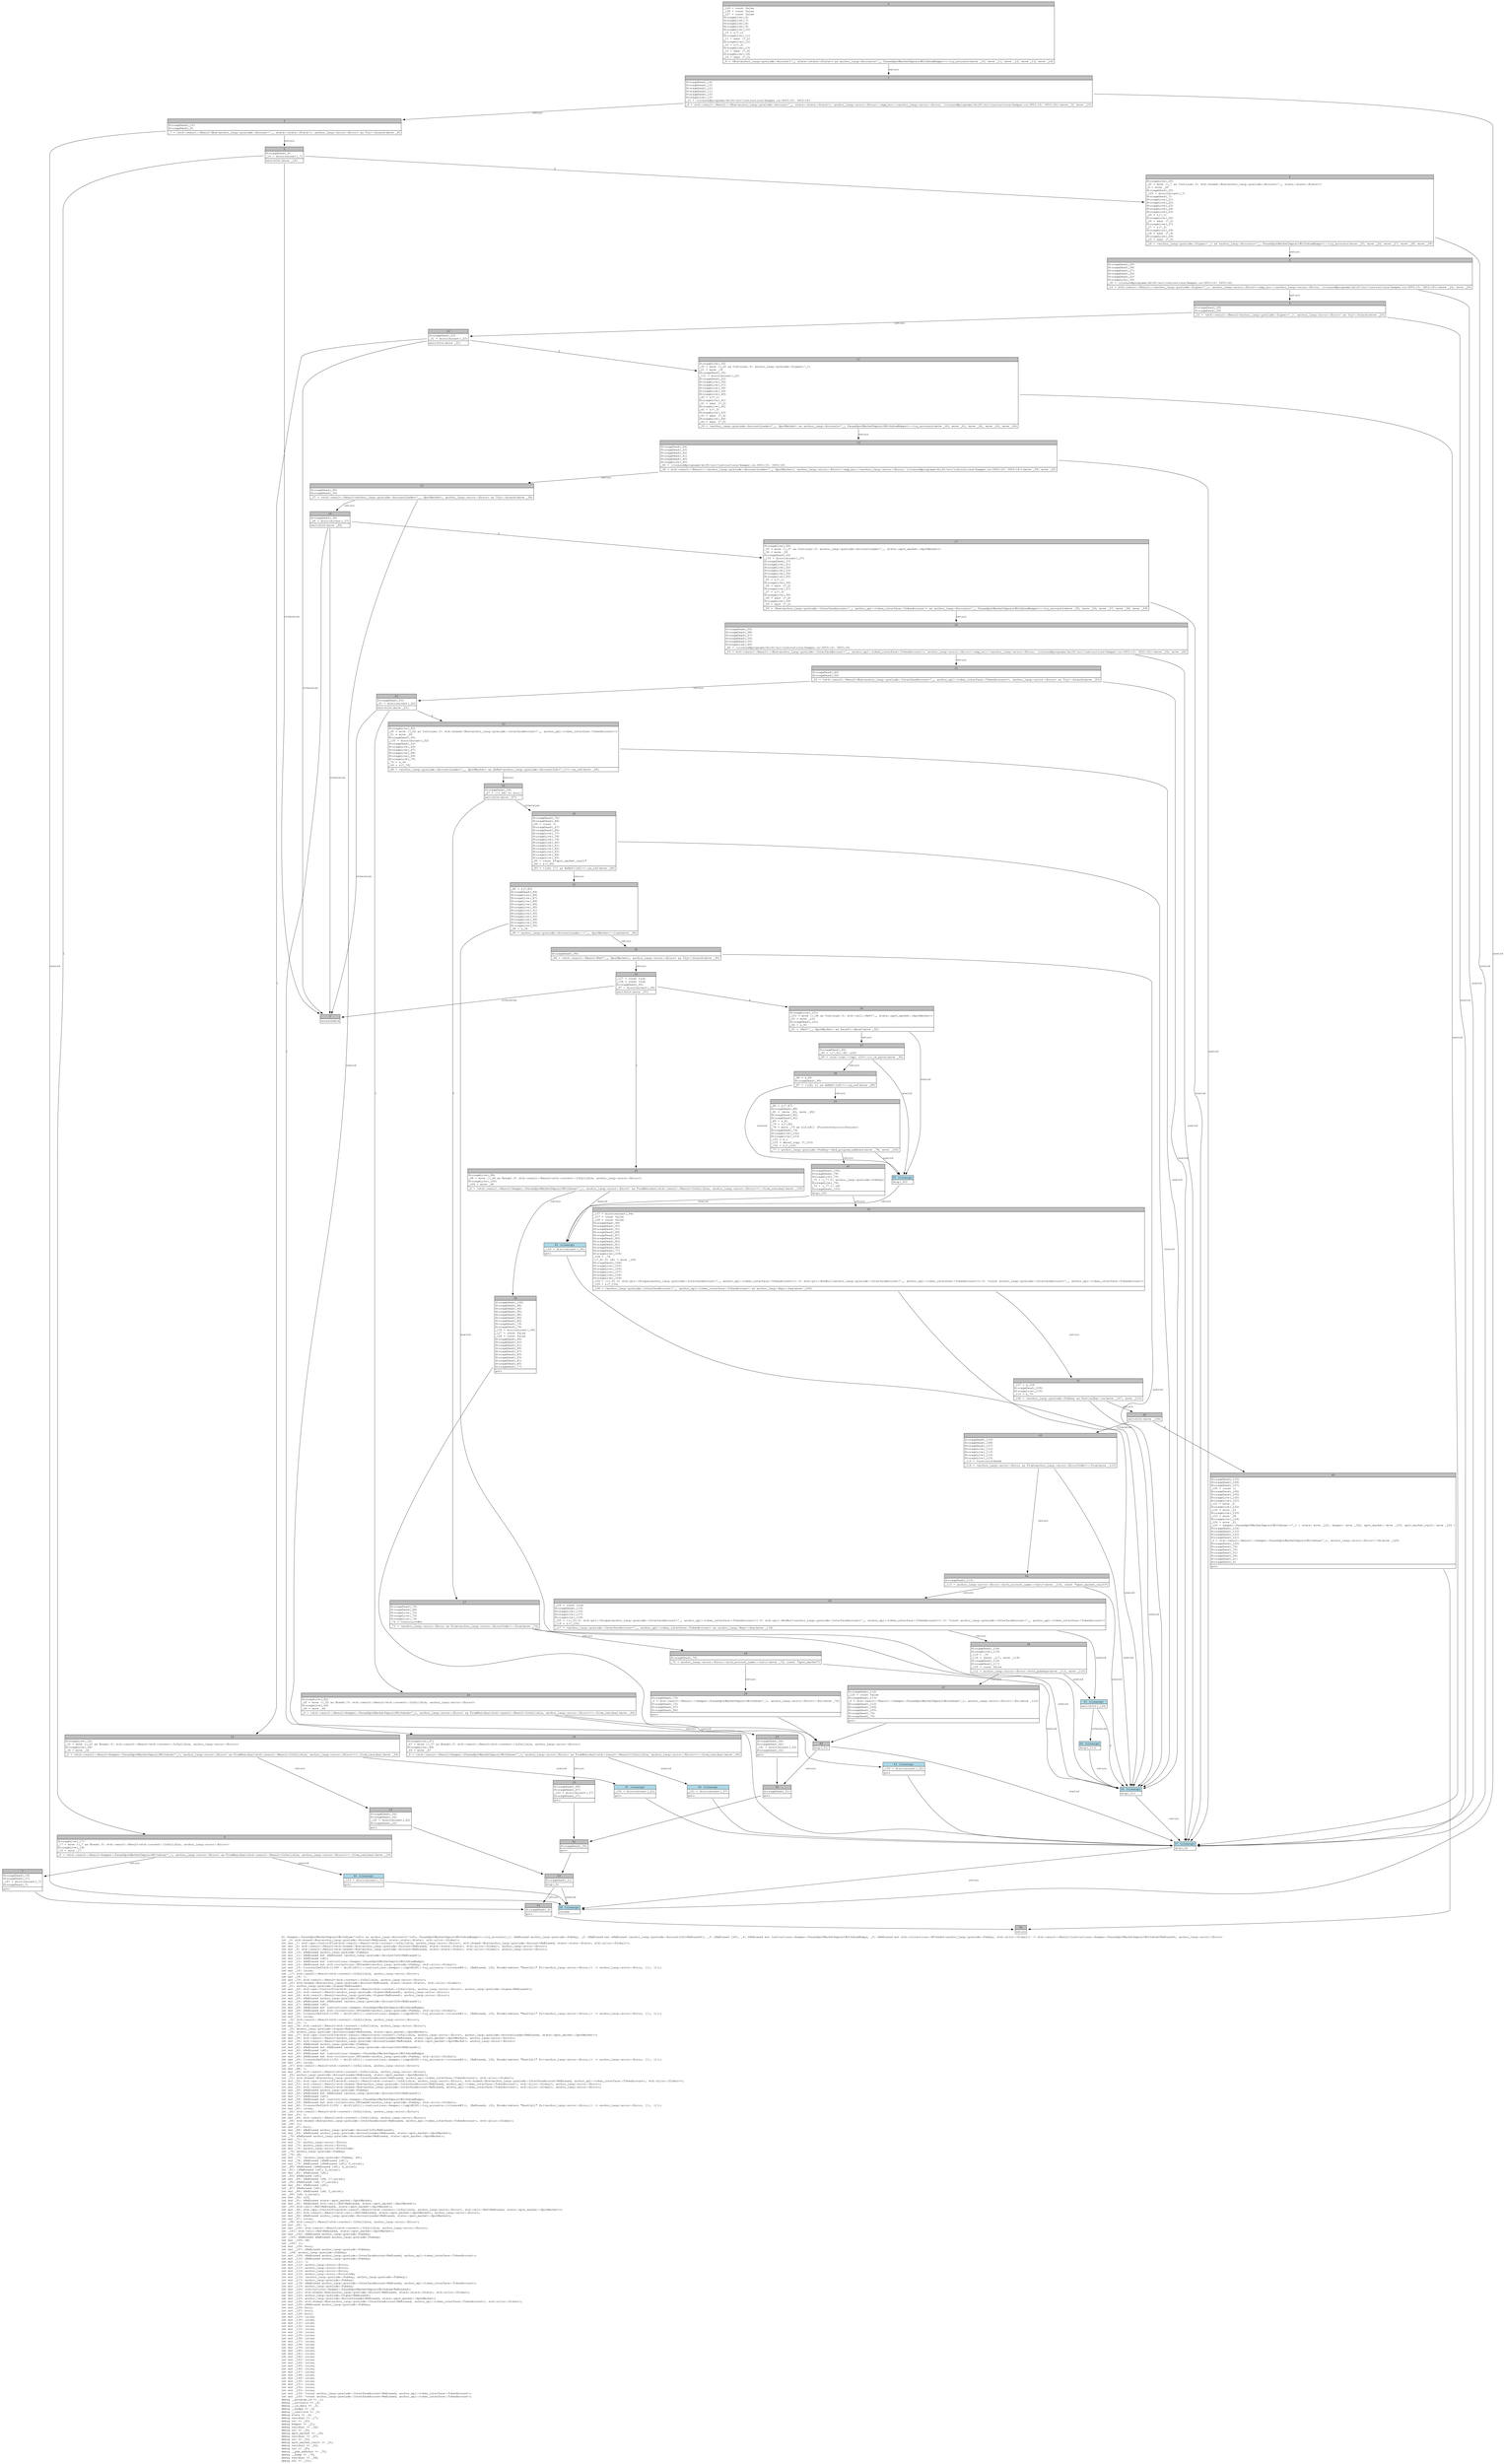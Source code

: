 digraph Mir_0_11348 {
    graph [fontname="Courier, monospace"];
    node [fontname="Courier, monospace"];
    edge [fontname="Courier, monospace"];
    label=<fn &lt;keeper::PauseSpotMarketDepositWithdraw&lt;'info&gt; as anchor_lang::Accounts&lt;'info, PauseSpotMarketDepositWithdrawBumps&gt;&gt;::try_accounts(_1: &amp;ReErased anchor_lang::prelude::Pubkey, _2: &amp;ReErased mut &amp;ReErased [anchor_lang::prelude::AccountInfo&lt;ReErased&gt;], _3: &amp;ReErased [u8], _4: &amp;ReErased mut instructions::keeper::PauseSpotMarketDepositWithdrawBumps, _5: &amp;ReErased mut std::collections::BTreeSet&lt;anchor_lang::prelude::Pubkey, std::alloc::Global&gt;) -&gt; std::result::Result&lt;instructions::keeper::PauseSpotMarketDepositWithdraw&lt;ReErased&gt;, anchor_lang::error::Error&gt;<br align="left"/>let _6: std::boxed::Box&lt;anchor_lang::prelude::Account&lt;ReErased, state::state::State&gt;, std::alloc::Global&gt;;<br align="left"/>let mut _7: std::ops::ControlFlow&lt;std::result::Result&lt;std::convert::Infallible, anchor_lang::error::Error&gt;, std::boxed::Box&lt;anchor_lang::prelude::Account&lt;ReErased, state::state::State&gt;, std::alloc::Global&gt;&gt;;<br align="left"/>let mut _8: std::result::Result&lt;std::boxed::Box&lt;anchor_lang::prelude::Account&lt;ReErased, state::state::State&gt;, std::alloc::Global&gt;, anchor_lang::error::Error&gt;;<br align="left"/>let mut _9: std::result::Result&lt;std::boxed::Box&lt;anchor_lang::prelude::Account&lt;ReErased, state::state::State&gt;, std::alloc::Global&gt;, anchor_lang::error::Error&gt;;<br align="left"/>let mut _10: &amp;ReErased anchor_lang::prelude::Pubkey;<br align="left"/>let mut _11: &amp;ReErased mut &amp;ReErased [anchor_lang::prelude::AccountInfo&lt;ReErased&gt;];<br align="left"/>let mut _12: &amp;ReErased [u8];<br align="left"/>let mut _13: &amp;ReErased mut instructions::keeper::PauseSpotMarketDepositWithdrawBumps;<br align="left"/>let mut _14: &amp;ReErased mut std::collections::BTreeSet&lt;anchor_lang::prelude::Pubkey, std::alloc::Global&gt;;<br align="left"/>let mut _15: Closure(DefId(0:11349 ~ drift[d311]::instructions::keeper::{impl#228}::try_accounts::{closure#0}), [ReErased, i32, Binder(extern &quot;RustCall&quot; fn((anchor_lang::error::Error,)) -&gt; anchor_lang::error::Error, []), ()]);<br align="left"/>let mut _16: isize;<br align="left"/>let _17: std::result::Result&lt;std::convert::Infallible, anchor_lang::error::Error&gt;;<br align="left"/>let mut _18: !;<br align="left"/>let mut _19: std::result::Result&lt;std::convert::Infallible, anchor_lang::error::Error&gt;;<br align="left"/>let _20: std::boxed::Box&lt;anchor_lang::prelude::Account&lt;ReErased, state::state::State&gt;, std::alloc::Global&gt;;<br align="left"/>let _21: anchor_lang::prelude::Signer&lt;ReErased&gt;;<br align="left"/>let mut _22: std::ops::ControlFlow&lt;std::result::Result&lt;std::convert::Infallible, anchor_lang::error::Error&gt;, anchor_lang::prelude::Signer&lt;ReErased&gt;&gt;;<br align="left"/>let mut _23: std::result::Result&lt;anchor_lang::prelude::Signer&lt;ReErased&gt;, anchor_lang::error::Error&gt;;<br align="left"/>let mut _24: std::result::Result&lt;anchor_lang::prelude::Signer&lt;ReErased&gt;, anchor_lang::error::Error&gt;;<br align="left"/>let mut _25: &amp;ReErased anchor_lang::prelude::Pubkey;<br align="left"/>let mut _26: &amp;ReErased mut &amp;ReErased [anchor_lang::prelude::AccountInfo&lt;ReErased&gt;];<br align="left"/>let mut _27: &amp;ReErased [u8];<br align="left"/>let mut _28: &amp;ReErased mut instructions::keeper::PauseSpotMarketDepositWithdrawBumps;<br align="left"/>let mut _29: &amp;ReErased mut std::collections::BTreeSet&lt;anchor_lang::prelude::Pubkey, std::alloc::Global&gt;;<br align="left"/>let mut _30: Closure(DefId(0:11350 ~ drift[d311]::instructions::keeper::{impl#228}::try_accounts::{closure#1}), [ReErased, i32, Binder(extern &quot;RustCall&quot; fn((anchor_lang::error::Error,)) -&gt; anchor_lang::error::Error, []), ()]);<br align="left"/>let mut _31: isize;<br align="left"/>let _32: std::result::Result&lt;std::convert::Infallible, anchor_lang::error::Error&gt;;<br align="left"/>let mut _33: !;<br align="left"/>let mut _34: std::result::Result&lt;std::convert::Infallible, anchor_lang::error::Error&gt;;<br align="left"/>let _35: anchor_lang::prelude::Signer&lt;ReErased&gt;;<br align="left"/>let _36: anchor_lang::prelude::AccountLoader&lt;ReErased, state::spot_market::SpotMarket&gt;;<br align="left"/>let mut _37: std::ops::ControlFlow&lt;std::result::Result&lt;std::convert::Infallible, anchor_lang::error::Error&gt;, anchor_lang::prelude::AccountLoader&lt;ReErased, state::spot_market::SpotMarket&gt;&gt;;<br align="left"/>let mut _38: std::result::Result&lt;anchor_lang::prelude::AccountLoader&lt;ReErased, state::spot_market::SpotMarket&gt;, anchor_lang::error::Error&gt;;<br align="left"/>let mut _39: std::result::Result&lt;anchor_lang::prelude::AccountLoader&lt;ReErased, state::spot_market::SpotMarket&gt;, anchor_lang::error::Error&gt;;<br align="left"/>let mut _40: &amp;ReErased anchor_lang::prelude::Pubkey;<br align="left"/>let mut _41: &amp;ReErased mut &amp;ReErased [anchor_lang::prelude::AccountInfo&lt;ReErased&gt;];<br align="left"/>let mut _42: &amp;ReErased [u8];<br align="left"/>let mut _43: &amp;ReErased mut instructions::keeper::PauseSpotMarketDepositWithdrawBumps;<br align="left"/>let mut _44: &amp;ReErased mut std::collections::BTreeSet&lt;anchor_lang::prelude::Pubkey, std::alloc::Global&gt;;<br align="left"/>let mut _45: Closure(DefId(0:11351 ~ drift[d311]::instructions::keeper::{impl#228}::try_accounts::{closure#2}), [ReErased, i32, Binder(extern &quot;RustCall&quot; fn((anchor_lang::error::Error,)) -&gt; anchor_lang::error::Error, []), ()]);<br align="left"/>let mut _46: isize;<br align="left"/>let _47: std::result::Result&lt;std::convert::Infallible, anchor_lang::error::Error&gt;;<br align="left"/>let mut _48: !;<br align="left"/>let mut _49: std::result::Result&lt;std::convert::Infallible, anchor_lang::error::Error&gt;;<br align="left"/>let _50: anchor_lang::prelude::AccountLoader&lt;ReErased, state::spot_market::SpotMarket&gt;;<br align="left"/>let _51: std::boxed::Box&lt;anchor_lang::prelude::InterfaceAccount&lt;ReErased, anchor_spl::token_interface::TokenAccount&gt;, std::alloc::Global&gt;;<br align="left"/>let mut _52: std::ops::ControlFlow&lt;std::result::Result&lt;std::convert::Infallible, anchor_lang::error::Error&gt;, std::boxed::Box&lt;anchor_lang::prelude::InterfaceAccount&lt;ReErased, anchor_spl::token_interface::TokenAccount&gt;, std::alloc::Global&gt;&gt;;<br align="left"/>let mut _53: std::result::Result&lt;std::boxed::Box&lt;anchor_lang::prelude::InterfaceAccount&lt;ReErased, anchor_spl::token_interface::TokenAccount&gt;, std::alloc::Global&gt;, anchor_lang::error::Error&gt;;<br align="left"/>let mut _54: std::result::Result&lt;std::boxed::Box&lt;anchor_lang::prelude::InterfaceAccount&lt;ReErased, anchor_spl::token_interface::TokenAccount&gt;, std::alloc::Global&gt;, anchor_lang::error::Error&gt;;<br align="left"/>let mut _55: &amp;ReErased anchor_lang::prelude::Pubkey;<br align="left"/>let mut _56: &amp;ReErased mut &amp;ReErased [anchor_lang::prelude::AccountInfo&lt;ReErased&gt;];<br align="left"/>let mut _57: &amp;ReErased [u8];<br align="left"/>let mut _58: &amp;ReErased mut instructions::keeper::PauseSpotMarketDepositWithdrawBumps;<br align="left"/>let mut _59: &amp;ReErased mut std::collections::BTreeSet&lt;anchor_lang::prelude::Pubkey, std::alloc::Global&gt;;<br align="left"/>let mut _60: Closure(DefId(0:11352 ~ drift[d311]::instructions::keeper::{impl#228}::try_accounts::{closure#3}), [ReErased, i32, Binder(extern &quot;RustCall&quot; fn((anchor_lang::error::Error,)) -&gt; anchor_lang::error::Error, []), ()]);<br align="left"/>let mut _61: isize;<br align="left"/>let _62: std::result::Result&lt;std::convert::Infallible, anchor_lang::error::Error&gt;;<br align="left"/>let mut _63: !;<br align="left"/>let mut _64: std::result::Result&lt;std::convert::Infallible, anchor_lang::error::Error&gt;;<br align="left"/>let _65: std::boxed::Box&lt;anchor_lang::prelude::InterfaceAccount&lt;ReErased, anchor_spl::token_interface::TokenAccount&gt;, std::alloc::Global&gt;;<br align="left"/>let _66: ();<br align="left"/>let mut _67: bool;<br align="left"/>let mut _68: &amp;ReErased anchor_lang::prelude::AccountInfo&lt;ReErased&gt;;<br align="left"/>let mut _69: &amp;ReErased anchor_lang::prelude::AccountLoader&lt;ReErased, state::spot_market::SpotMarket&gt;;<br align="left"/>let _70: &amp;ReErased anchor_lang::prelude::AccountLoader&lt;ReErased, state::spot_market::SpotMarket&gt;;<br align="left"/>let mut _71: !;<br align="left"/>let mut _72: anchor_lang::error::Error;<br align="left"/>let mut _73: anchor_lang::error::Error;<br align="left"/>let mut _74: anchor_lang::error::ErrorCode;<br align="left"/>let _75: anchor_lang::prelude::Pubkey;<br align="left"/>let _76: u8;<br align="left"/>let mut _77: (anchor_lang::prelude::Pubkey, u8);<br align="left"/>let mut _78: &amp;ReErased [&amp;ReErased [u8]];<br align="left"/>let mut _79: &amp;ReErased [&amp;ReErased [u8]; 2_usize];<br align="left"/>let _80: &amp;ReErased [&amp;ReErased [u8]; 2_usize];<br align="left"/>let _81: [&amp;ReErased [u8]; 2_usize];<br align="left"/>let mut _82: &amp;ReErased [u8];<br align="left"/>let _83: &amp;ReErased [u8];<br align="left"/>let mut _84: &amp;ReErased [u8; 17_usize];<br align="left"/>let _85: &amp;ReErased [u8; 17_usize];<br align="left"/>let mut _86: &amp;ReErased [u8];<br align="left"/>let _87: &amp;ReErased [u8];<br align="left"/>let mut _88: &amp;ReErased [u8; 2_usize];<br align="left"/>let _89: [u8; 2_usize];<br align="left"/>let mut _90: u16;<br align="left"/>let mut _91: &amp;ReErased state::spot_market::SpotMarket;<br align="left"/>let mut _92: &amp;ReErased std::cell::Ref&lt;ReErased, state::spot_market::SpotMarket&gt;;<br align="left"/>let _93: std::cell::Ref&lt;ReErased, state::spot_market::SpotMarket&gt;;<br align="left"/>let mut _94: std::ops::ControlFlow&lt;std::result::Result&lt;std::convert::Infallible, anchor_lang::error::Error&gt;, std::cell::Ref&lt;ReErased, state::spot_market::SpotMarket&gt;&gt;;<br align="left"/>let mut _95: std::result::Result&lt;std::cell::Ref&lt;ReErased, state::spot_market::SpotMarket&gt;, anchor_lang::error::Error&gt;;<br align="left"/>let mut _96: &amp;ReErased anchor_lang::prelude::AccountLoader&lt;ReErased, state::spot_market::SpotMarket&gt;;<br align="left"/>let mut _97: isize;<br align="left"/>let _98: std::result::Result&lt;std::convert::Infallible, anchor_lang::error::Error&gt;;<br align="left"/>let mut _99: !;<br align="left"/>let mut _100: std::result::Result&lt;std::convert::Infallible, anchor_lang::error::Error&gt;;<br align="left"/>let _101: std::cell::Ref&lt;ReErased, state::spot_market::SpotMarket&gt;;<br align="left"/>let mut _102: &amp;ReErased anchor_lang::prelude::Pubkey;<br align="left"/>let _103: &amp;ReErased &amp;ReErased anchor_lang::prelude::Pubkey;<br align="left"/>let mut _104: u8;<br align="left"/>let _105: ();<br align="left"/>let mut _106: bool;<br align="left"/>let mut _107: &amp;ReErased anchor_lang::prelude::Pubkey;<br align="left"/>let _108: anchor_lang::prelude::Pubkey;<br align="left"/>let mut _109: &amp;ReErased anchor_lang::prelude::InterfaceAccount&lt;ReErased, anchor_spl::token_interface::TokenAccount&gt;;<br align="left"/>let mut _110: &amp;ReErased anchor_lang::prelude::Pubkey;<br align="left"/>let mut _111: !;<br align="left"/>let mut _112: anchor_lang::error::Error;<br align="left"/>let mut _113: anchor_lang::error::Error;<br align="left"/>let mut _114: anchor_lang::error::Error;<br align="left"/>let mut _115: anchor_lang::error::ErrorCode;<br align="left"/>let mut _116: (anchor_lang::prelude::Pubkey, anchor_lang::prelude::Pubkey);<br align="left"/>let mut _117: anchor_lang::prelude::Pubkey;<br align="left"/>let mut _118: &amp;ReErased anchor_lang::prelude::InterfaceAccount&lt;ReErased, anchor_spl::token_interface::TokenAccount&gt;;<br align="left"/>let mut _119: anchor_lang::prelude::Pubkey;<br align="left"/>let mut _120: instructions::keeper::PauseSpotMarketDepositWithdraw&lt;ReErased&gt;;<br align="left"/>let mut _121: std::boxed::Box&lt;anchor_lang::prelude::Account&lt;ReErased, state::state::State&gt;, std::alloc::Global&gt;;<br align="left"/>let mut _122: anchor_lang::prelude::Signer&lt;ReErased&gt;;<br align="left"/>let mut _123: anchor_lang::prelude::AccountLoader&lt;ReErased, state::spot_market::SpotMarket&gt;;<br align="left"/>let mut _124: std::boxed::Box&lt;anchor_lang::prelude::InterfaceAccount&lt;ReErased, anchor_spl::token_interface::TokenAccount&gt;, std::alloc::Global&gt;;<br align="left"/>let mut _125: &amp;ReErased anchor_lang::prelude::Pubkey;<br align="left"/>let mut _126: bool;<br align="left"/>let mut _127: bool;<br align="left"/>let mut _128: bool;<br align="left"/>let mut _129: isize;<br align="left"/>let mut _130: isize;<br align="left"/>let mut _131: isize;<br align="left"/>let mut _132: isize;<br align="left"/>let mut _133: isize;<br align="left"/>let mut _134: isize;<br align="left"/>let mut _135: isize;<br align="left"/>let mut _136: isize;<br align="left"/>let mut _137: isize;<br align="left"/>let mut _138: isize;<br align="left"/>let mut _139: isize;<br align="left"/>let mut _140: isize;<br align="left"/>let mut _141: isize;<br align="left"/>let mut _142: isize;<br align="left"/>let mut _143: isize;<br align="left"/>let mut _144: isize;<br align="left"/>let mut _145: isize;<br align="left"/>let mut _146: isize;<br align="left"/>let mut _147: isize;<br align="left"/>let mut _148: isize;<br align="left"/>let mut _149: isize;<br align="left"/>let mut _150: isize;<br align="left"/>let mut _151: isize;<br align="left"/>let mut _152: isize;<br align="left"/>let mut _153: isize;<br align="left"/>let mut _154: *const anchor_lang::prelude::InterfaceAccount&lt;ReErased, anchor_spl::token_interface::TokenAccount&gt;;<br align="left"/>let mut _155: *const anchor_lang::prelude::InterfaceAccount&lt;ReErased, anchor_spl::token_interface::TokenAccount&gt;;<br align="left"/>debug __program_id =&gt; _1;<br align="left"/>debug __accounts =&gt; _2;<br align="left"/>debug __ix_data =&gt; _3;<br align="left"/>debug __bumps =&gt; _4;<br align="left"/>debug __reallocs =&gt; _5;<br align="left"/>debug state =&gt; _6;<br align="left"/>debug residual =&gt; _17;<br align="left"/>debug val =&gt; _20;<br align="left"/>debug keeper =&gt; _21;<br align="left"/>debug residual =&gt; _32;<br align="left"/>debug val =&gt; _35;<br align="left"/>debug spot_market =&gt; _36;<br align="left"/>debug residual =&gt; _47;<br align="left"/>debug val =&gt; _50;<br align="left"/>debug spot_market_vault =&gt; _51;<br align="left"/>debug residual =&gt; _62;<br align="left"/>debug val =&gt; _65;<br align="left"/>debug __pda_address =&gt; _75;<br align="left"/>debug __bump =&gt; _76;<br align="left"/>debug residual =&gt; _98;<br align="left"/>debug val =&gt; _101;<br align="left"/>>;
    bb0__0_11348 [shape="none", label=<<table border="0" cellborder="1" cellspacing="0"><tr><td bgcolor="gray" align="center" colspan="1">0</td></tr><tr><td align="left" balign="left">_126 = const false<br/>_128 = const false<br/>_127 = const false<br/>StorageLive(_6)<br/>StorageLive(_7)<br/>StorageLive(_8)<br/>StorageLive(_9)<br/>StorageLive(_10)<br/>_10 = &amp;(*_1)<br/>StorageLive(_11)<br/>_11 = &amp;mut (*_2)<br/>StorageLive(_12)<br/>_12 = &amp;(*_3)<br/>StorageLive(_13)<br/>_13 = &amp;mut (*_4)<br/>StorageLive(_14)<br/>_14 = &amp;mut (*_5)<br/></td></tr><tr><td align="left">_9 = &lt;Box&lt;anchor_lang::prelude::Account&lt;'_, state::state::State&gt;&gt; as anchor_lang::Accounts&lt;'_, PauseSpotMarketDepositWithdrawBumps&gt;&gt;::try_accounts(move _10, move _11, move _12, move _13, move _14)</td></tr></table>>];
    bb1__0_11348 [shape="none", label=<<table border="0" cellborder="1" cellspacing="0"><tr><td bgcolor="gray" align="center" colspan="1">1</td></tr><tr><td align="left" balign="left">StorageDead(_14)<br/>StorageDead(_13)<br/>StorageDead(_12)<br/>StorageDead(_11)<br/>StorageDead(_10)<br/>StorageLive(_15)<br/>_15 = {closure@programs/drift/src/instructions/keeper.rs:3653:10: 3653:18}<br/></td></tr><tr><td align="left">_8 = std::result::Result::&lt;Box&lt;anchor_lang::prelude::Account&lt;'_, state::state::State&gt;&gt;, anchor_lang::error::Error&gt;::map_err::&lt;anchor_lang::error::Error, {closure@programs/drift/src/instructions/keeper.rs:3653:10: 3653:18}&gt;(move _9, move _15)</td></tr></table>>];
    bb2__0_11348 [shape="none", label=<<table border="0" cellborder="1" cellspacing="0"><tr><td bgcolor="gray" align="center" colspan="1">2</td></tr><tr><td align="left" balign="left">StorageDead(_15)<br/>StorageDead(_9)<br/></td></tr><tr><td align="left">_7 = &lt;std::result::Result&lt;Box&lt;anchor_lang::prelude::Account&lt;'_, state::state::State&gt;&gt;, anchor_lang::error::Error&gt; as Try&gt;::branch(move _8)</td></tr></table>>];
    bb3__0_11348 [shape="none", label=<<table border="0" cellborder="1" cellspacing="0"><tr><td bgcolor="gray" align="center" colspan="1">3</td></tr><tr><td align="left" balign="left">StorageDead(_8)<br/>_16 = discriminant(_7)<br/></td></tr><tr><td align="left">switchInt(move _16)</td></tr></table>>];
    bb4__0_11348 [shape="none", label=<<table border="0" cellborder="1" cellspacing="0"><tr><td bgcolor="gray" align="center" colspan="1">4</td></tr><tr><td align="left" balign="left">StorageLive(_20)<br/>_20 = move ((_7 as Continue).0: std::boxed::Box&lt;anchor_lang::prelude::Account&lt;'_, state::state::State&gt;&gt;)<br/>_6 = move _20<br/>StorageDead(_20)<br/>_129 = discriminant(_7)<br/>StorageDead(_7)<br/>StorageLive(_21)<br/>StorageLive(_22)<br/>StorageLive(_23)<br/>StorageLive(_24)<br/>StorageLive(_25)<br/>_25 = &amp;(*_1)<br/>StorageLive(_26)<br/>_26 = &amp;mut (*_2)<br/>StorageLive(_27)<br/>_27 = &amp;(*_3)<br/>StorageLive(_28)<br/>_28 = &amp;mut (*_4)<br/>StorageLive(_29)<br/>_29 = &amp;mut (*_5)<br/></td></tr><tr><td align="left">_24 = &lt;anchor_lang::prelude::Signer&lt;'_&gt; as anchor_lang::Accounts&lt;'_, PauseSpotMarketDepositWithdrawBumps&gt;&gt;::try_accounts(move _25, move _26, move _27, move _28, move _29)</td></tr></table>>];
    bb5__0_11348 [shape="none", label=<<table border="0" cellborder="1" cellspacing="0"><tr><td bgcolor="gray" align="center" colspan="1">5</td></tr><tr><td align="left">unreachable</td></tr></table>>];
    bb6__0_11348 [shape="none", label=<<table border="0" cellborder="1" cellspacing="0"><tr><td bgcolor="gray" align="center" colspan="1">6</td></tr><tr><td align="left" balign="left">StorageLive(_17)<br/>_17 = move ((_7 as Break).0: std::result::Result&lt;std::convert::Infallible, anchor_lang::error::Error&gt;)<br/>StorageLive(_19)<br/>_19 = move _17<br/></td></tr><tr><td align="left">_0 = &lt;std::result::Result&lt;keeper::PauseSpotMarketDepositWithdraw&lt;'_&gt;, anchor_lang::error::Error&gt; as FromResidual&lt;std::result::Result&lt;Infallible, anchor_lang::error::Error&gt;&gt;&gt;::from_residual(move _19)</td></tr></table>>];
    bb7__0_11348 [shape="none", label=<<table border="0" cellborder="1" cellspacing="0"><tr><td bgcolor="gray" align="center" colspan="1">7</td></tr><tr><td align="left" balign="left">StorageDead(_19)<br/>StorageDead(_17)<br/>_147 = discriminant(_7)<br/>StorageDead(_7)<br/></td></tr><tr><td align="left">goto</td></tr></table>>];
    bb8__0_11348 [shape="none", label=<<table border="0" cellborder="1" cellspacing="0"><tr><td bgcolor="gray" align="center" colspan="1">8</td></tr><tr><td align="left" balign="left">StorageDead(_29)<br/>StorageDead(_28)<br/>StorageDead(_27)<br/>StorageDead(_26)<br/>StorageDead(_25)<br/>StorageLive(_30)<br/>_30 = {closure@programs/drift/src/instructions/keeper.rs:3653:10: 3653:18}<br/></td></tr><tr><td align="left">_23 = std::result::Result::&lt;anchor_lang::prelude::Signer&lt;'_&gt;, anchor_lang::error::Error&gt;::map_err::&lt;anchor_lang::error::Error, {closure@programs/drift/src/instructions/keeper.rs:3653:10: 3653:18}&gt;(move _24, move _30)</td></tr></table>>];
    bb9__0_11348 [shape="none", label=<<table border="0" cellborder="1" cellspacing="0"><tr><td bgcolor="gray" align="center" colspan="1">9</td></tr><tr><td align="left" balign="left">StorageDead(_30)<br/>StorageDead(_24)<br/></td></tr><tr><td align="left">_22 = &lt;std::result::Result&lt;anchor_lang::prelude::Signer&lt;'_&gt;, anchor_lang::error::Error&gt; as Try&gt;::branch(move _23)</td></tr></table>>];
    bb10__0_11348 [shape="none", label=<<table border="0" cellborder="1" cellspacing="0"><tr><td bgcolor="gray" align="center" colspan="1">10</td></tr><tr><td align="left" balign="left">StorageDead(_23)<br/>_31 = discriminant(_22)<br/></td></tr><tr><td align="left">switchInt(move _31)</td></tr></table>>];
    bb11__0_11348 [shape="none", label=<<table border="0" cellborder="1" cellspacing="0"><tr><td bgcolor="gray" align="center" colspan="1">11</td></tr><tr><td align="left" balign="left">StorageLive(_35)<br/>_35 = move ((_22 as Continue).0: anchor_lang::prelude::Signer&lt;'_&gt;)<br/>_21 = move _35<br/>StorageDead(_35)<br/>_131 = discriminant(_22)<br/>StorageDead(_22)<br/>StorageLive(_36)<br/>StorageLive(_37)<br/>StorageLive(_38)<br/>StorageLive(_39)<br/>StorageLive(_40)<br/>_40 = &amp;(*_1)<br/>StorageLive(_41)<br/>_41 = &amp;mut (*_2)<br/>StorageLive(_42)<br/>_42 = &amp;(*_3)<br/>StorageLive(_43)<br/>_43 = &amp;mut (*_4)<br/>StorageLive(_44)<br/>_44 = &amp;mut (*_5)<br/></td></tr><tr><td align="left">_39 = &lt;anchor_lang::prelude::AccountLoader&lt;'_, SpotMarket&gt; as anchor_lang::Accounts&lt;'_, PauseSpotMarketDepositWithdrawBumps&gt;&gt;::try_accounts(move _40, move _41, move _42, move _43, move _44)</td></tr></table>>];
    bb12__0_11348 [shape="none", label=<<table border="0" cellborder="1" cellspacing="0"><tr><td bgcolor="gray" align="center" colspan="1">12</td></tr><tr><td align="left" balign="left">StorageLive(_32)<br/>_32 = move ((_22 as Break).0: std::result::Result&lt;std::convert::Infallible, anchor_lang::error::Error&gt;)<br/>StorageLive(_34)<br/>_34 = move _32<br/></td></tr><tr><td align="left">_0 = &lt;std::result::Result&lt;keeper::PauseSpotMarketDepositWithdraw&lt;'_&gt;, anchor_lang::error::Error&gt; as FromResidual&lt;std::result::Result&lt;Infallible, anchor_lang::error::Error&gt;&gt;&gt;::from_residual(move _34)</td></tr></table>>];
    bb13__0_11348 [shape="none", label=<<table border="0" cellborder="1" cellspacing="0"><tr><td bgcolor="gray" align="center" colspan="1">13</td></tr><tr><td align="left" balign="left">StorageDead(_34)<br/>StorageDead(_32)<br/>_145 = discriminant(_22)<br/>StorageDead(_22)<br/></td></tr><tr><td align="left">goto</td></tr></table>>];
    bb14__0_11348 [shape="none", label=<<table border="0" cellborder="1" cellspacing="0"><tr><td bgcolor="gray" align="center" colspan="1">14</td></tr><tr><td align="left" balign="left">StorageDead(_44)<br/>StorageDead(_43)<br/>StorageDead(_42)<br/>StorageDead(_41)<br/>StorageDead(_40)<br/>StorageLive(_45)<br/>_45 = {closure@programs/drift/src/instructions/keeper.rs:3653:10: 3653:18}<br/></td></tr><tr><td align="left">_38 = std::result::Result::&lt;anchor_lang::prelude::AccountLoader&lt;'_, SpotMarket&gt;, anchor_lang::error::Error&gt;::map_err::&lt;anchor_lang::error::Error, {closure@programs/drift/src/instructions/keeper.rs:3653:10: 3653:18}&gt;(move _39, move _45)</td></tr></table>>];
    bb15__0_11348 [shape="none", label=<<table border="0" cellborder="1" cellspacing="0"><tr><td bgcolor="gray" align="center" colspan="1">15</td></tr><tr><td align="left" balign="left">StorageDead(_45)<br/>StorageDead(_39)<br/></td></tr><tr><td align="left">_37 = &lt;std::result::Result&lt;anchor_lang::prelude::AccountLoader&lt;'_, SpotMarket&gt;, anchor_lang::error::Error&gt; as Try&gt;::branch(move _38)</td></tr></table>>];
    bb16__0_11348 [shape="none", label=<<table border="0" cellborder="1" cellspacing="0"><tr><td bgcolor="gray" align="center" colspan="1">16</td></tr><tr><td align="left" balign="left">StorageDead(_38)<br/>_46 = discriminant(_37)<br/></td></tr><tr><td align="left">switchInt(move _46)</td></tr></table>>];
    bb17__0_11348 [shape="none", label=<<table border="0" cellborder="1" cellspacing="0"><tr><td bgcolor="gray" align="center" colspan="1">17</td></tr><tr><td align="left" balign="left">StorageLive(_50)<br/>_50 = move ((_37 as Continue).0: anchor_lang::prelude::AccountLoader&lt;'_, state::spot_market::SpotMarket&gt;)<br/>_36 = move _50<br/>StorageDead(_50)<br/>_133 = discriminant(_37)<br/>StorageDead(_37)<br/>StorageLive(_51)<br/>StorageLive(_52)<br/>StorageLive(_53)<br/>StorageLive(_54)<br/>StorageLive(_55)<br/>_55 = &amp;(*_1)<br/>StorageLive(_56)<br/>_56 = &amp;mut (*_2)<br/>StorageLive(_57)<br/>_57 = &amp;(*_3)<br/>StorageLive(_58)<br/>_58 = &amp;mut (*_4)<br/>StorageLive(_59)<br/>_59 = &amp;mut (*_5)<br/></td></tr><tr><td align="left">_54 = &lt;Box&lt;anchor_lang::prelude::InterfaceAccount&lt;'_, anchor_spl::token_interface::TokenAccount&gt;&gt; as anchor_lang::Accounts&lt;'_, PauseSpotMarketDepositWithdrawBumps&gt;&gt;::try_accounts(move _55, move _56, move _57, move _58, move _59)</td></tr></table>>];
    bb18__0_11348 [shape="none", label=<<table border="0" cellborder="1" cellspacing="0"><tr><td bgcolor="gray" align="center" colspan="1">18</td></tr><tr><td align="left" balign="left">StorageLive(_47)<br/>_47 = move ((_37 as Break).0: std::result::Result&lt;std::convert::Infallible, anchor_lang::error::Error&gt;)<br/>StorageLive(_49)<br/>_49 = move _47<br/></td></tr><tr><td align="left">_0 = &lt;std::result::Result&lt;keeper::PauseSpotMarketDepositWithdraw&lt;'_&gt;, anchor_lang::error::Error&gt; as FromResidual&lt;std::result::Result&lt;Infallible, anchor_lang::error::Error&gt;&gt;&gt;::from_residual(move _49)</td></tr></table>>];
    bb19__0_11348 [shape="none", label=<<table border="0" cellborder="1" cellspacing="0"><tr><td bgcolor="gray" align="center" colspan="1">19</td></tr><tr><td align="left" balign="left">StorageDead(_49)<br/>StorageDead(_47)<br/>_143 = discriminant(_37)<br/>StorageDead(_37)<br/></td></tr><tr><td align="left">goto</td></tr></table>>];
    bb20__0_11348 [shape="none", label=<<table border="0" cellborder="1" cellspacing="0"><tr><td bgcolor="gray" align="center" colspan="1">20</td></tr><tr><td align="left" balign="left">StorageDead(_59)<br/>StorageDead(_58)<br/>StorageDead(_57)<br/>StorageDead(_56)<br/>StorageDead(_55)<br/>StorageLive(_60)<br/>_60 = {closure@programs/drift/src/instructions/keeper.rs:3653:10: 3653:18}<br/></td></tr><tr><td align="left">_53 = std::result::Result::&lt;Box&lt;anchor_lang::prelude::InterfaceAccount&lt;'_, anchor_spl::token_interface::TokenAccount&gt;&gt;, anchor_lang::error::Error&gt;::map_err::&lt;anchor_lang::error::Error, {closure@programs/drift/src/instructions/keeper.rs:3653:10: 3653:18}&gt;(move _54, move _60)</td></tr></table>>];
    bb21__0_11348 [shape="none", label=<<table border="0" cellborder="1" cellspacing="0"><tr><td bgcolor="gray" align="center" colspan="1">21</td></tr><tr><td align="left" balign="left">StorageDead(_60)<br/>StorageDead(_54)<br/></td></tr><tr><td align="left">_52 = &lt;std::result::Result&lt;Box&lt;anchor_lang::prelude::InterfaceAccount&lt;'_, anchor_spl::token_interface::TokenAccount&gt;&gt;, anchor_lang::error::Error&gt; as Try&gt;::branch(move _53)</td></tr></table>>];
    bb22__0_11348 [shape="none", label=<<table border="0" cellborder="1" cellspacing="0"><tr><td bgcolor="gray" align="center" colspan="1">22</td></tr><tr><td align="left" balign="left">StorageDead(_53)<br/>_61 = discriminant(_52)<br/></td></tr><tr><td align="left">switchInt(move _61)</td></tr></table>>];
    bb23__0_11348 [shape="none", label=<<table border="0" cellborder="1" cellspacing="0"><tr><td bgcolor="gray" align="center" colspan="1">23</td></tr><tr><td align="left" balign="left">StorageLive(_65)<br/>_65 = move ((_52 as Continue).0: std::boxed::Box&lt;anchor_lang::prelude::InterfaceAccount&lt;'_, anchor_spl::token_interface::TokenAccount&gt;&gt;)<br/>_51 = move _65<br/>StorageDead(_65)<br/>_135 = discriminant(_52)<br/>StorageDead(_52)<br/>StorageLive(_66)<br/>StorageLive(_67)<br/>StorageLive(_68)<br/>StorageLive(_69)<br/>StorageLive(_70)<br/>_70 = &amp;_36<br/>_69 = &amp;(*_70)<br/></td></tr><tr><td align="left">_68 = &lt;anchor_lang::prelude::AccountLoader&lt;'_, SpotMarket&gt; as AsRef&lt;anchor_lang::prelude::AccountInfo&lt;'_&gt;&gt;&gt;::as_ref(move _69)</td></tr></table>>];
    bb24__0_11348 [shape="none", label=<<table border="0" cellborder="1" cellspacing="0"><tr><td bgcolor="gray" align="center" colspan="1">24</td></tr><tr><td align="left" balign="left">StorageLive(_62)<br/>_62 = move ((_52 as Break).0: std::result::Result&lt;std::convert::Infallible, anchor_lang::error::Error&gt;)<br/>StorageLive(_64)<br/>_64 = move _62<br/></td></tr><tr><td align="left">_0 = &lt;std::result::Result&lt;keeper::PauseSpotMarketDepositWithdraw&lt;'_&gt;, anchor_lang::error::Error&gt; as FromResidual&lt;std::result::Result&lt;Infallible, anchor_lang::error::Error&gt;&gt;&gt;::from_residual(move _64)</td></tr></table>>];
    bb25__0_11348 [shape="none", label=<<table border="0" cellborder="1" cellspacing="0"><tr><td bgcolor="gray" align="center" colspan="1">25</td></tr><tr><td align="left" balign="left">StorageDead(_64)<br/>StorageDead(_62)<br/>_141 = discriminant(_52)<br/>StorageDead(_52)<br/></td></tr><tr><td align="left">goto</td></tr></table>>];
    bb26__0_11348 [shape="none", label=<<table border="0" cellborder="1" cellspacing="0"><tr><td bgcolor="gray" align="center" colspan="1">26</td></tr><tr><td align="left" balign="left">StorageDead(_69)<br/>_67 = ((*_68).6: bool)<br/></td></tr><tr><td align="left">switchInt(move _67)</td></tr></table>>];
    bb27__0_11348 [shape="none", label=<<table border="0" cellborder="1" cellspacing="0"><tr><td bgcolor="gray" align="center" colspan="1">27</td></tr><tr><td align="left" balign="left">StorageDead(_70)<br/>StorageDead(_68)<br/>StorageLive(_72)<br/>StorageLive(_73)<br/>StorageLive(_74)<br/>_74 = ConstraintMut<br/></td></tr><tr><td align="left">_73 = &lt;anchor_lang::error::Error as From&lt;anchor_lang::error::ErrorCode&gt;&gt;::from(move _74)</td></tr></table>>];
    bb28__0_11348 [shape="none", label=<<table border="0" cellborder="1" cellspacing="0"><tr><td bgcolor="gray" align="center" colspan="1">28</td></tr><tr><td align="left" balign="left">StorageDead(_74)<br/></td></tr><tr><td align="left">_72 = anchor_lang::error::Error::with_account_name::&lt;&amp;str&gt;(move _73, const &quot;spot_market&quot;)</td></tr></table>>];
    bb29__0_11348 [shape="none", label=<<table border="0" cellborder="1" cellspacing="0"><tr><td bgcolor="gray" align="center" colspan="1">29</td></tr><tr><td align="left" balign="left">StorageDead(_73)<br/>_0 = std::result::Result::&lt;keeper::PauseSpotMarketDepositWithdraw&lt;'_&gt;, anchor_lang::error::Error&gt;::Err(move _72)<br/>StorageDead(_72)<br/>StorageDead(_67)<br/>StorageDead(_66)<br/></td></tr><tr><td align="left">goto</td></tr></table>>];
    bb30__0_11348 [shape="none", label=<<table border="0" cellborder="1" cellspacing="0"><tr><td bgcolor="gray" align="center" colspan="1">30</td></tr><tr><td align="left" balign="left">StorageDead(_70)<br/>StorageDead(_68)<br/>_66 = const ()<br/>StorageDead(_67)<br/>StorageDead(_66)<br/>StorageLive(_77)<br/>StorageLive(_78)<br/>StorageLive(_79)<br/>StorageLive(_80)<br/>StorageLive(_81)<br/>StorageLive(_82)<br/>StorageLive(_83)<br/>StorageLive(_84)<br/>StorageLive(_85)<br/>_85 = const b&quot;spot_market_vault&quot;<br/>_84 = &amp;(*_85)<br/></td></tr><tr><td align="left">_83 = &lt;[u8; 17] as AsRef&lt;[u8]&gt;&gt;::as_ref(move _84)</td></tr></table>>];
    bb31__0_11348 [shape="none", label=<<table border="0" cellborder="1" cellspacing="0"><tr><td bgcolor="gray" align="center" colspan="1">31</td></tr><tr><td align="left" balign="left">_82 = &amp;(*_83)<br/>StorageDead(_84)<br/>StorageLive(_86)<br/>StorageLive(_87)<br/>StorageLive(_88)<br/>StorageLive(_89)<br/>StorageLive(_90)<br/>StorageLive(_91)<br/>StorageLive(_92)<br/>StorageLive(_93)<br/>StorageLive(_94)<br/>StorageLive(_95)<br/>StorageLive(_96)<br/>_96 = &amp;_36<br/></td></tr><tr><td align="left">_95 = anchor_lang::prelude::AccountLoader::&lt;'_, SpotMarket&gt;::load(move _96)</td></tr></table>>];
    bb32__0_11348 [shape="none", label=<<table border="0" cellborder="1" cellspacing="0"><tr><td bgcolor="gray" align="center" colspan="1">32</td></tr><tr><td align="left" balign="left">StorageDead(_96)<br/></td></tr><tr><td align="left">_94 = &lt;std::result::Result&lt;Ref&lt;'_, SpotMarket&gt;, anchor_lang::error::Error&gt; as Try&gt;::branch(move _95)</td></tr></table>>];
    bb33__0_11348 [shape="none", label=<<table border="0" cellborder="1" cellspacing="0"><tr><td bgcolor="gray" align="center" colspan="1">33</td></tr><tr><td align="left" balign="left">_127 = const true<br/>_128 = const true<br/>StorageDead(_95)<br/>_97 = discriminant(_94)<br/></td></tr><tr><td align="left">switchInt(move _97)</td></tr></table>>];
    bb34__0_11348 [shape="none", label=<<table border="0" cellborder="1" cellspacing="0"><tr><td bgcolor="gray" align="center" colspan="1">34</td></tr><tr><td align="left" balign="left">StorageLive(_101)<br/>_101 = move ((_94 as Continue).0: std::cell::Ref&lt;'_, state::spot_market::SpotMarket&gt;)<br/>_93 = move _101<br/>StorageDead(_101)<br/>_92 = &amp;_93<br/></td></tr><tr><td align="left">_91 = &lt;Ref&lt;'_, SpotMarket&gt; as Deref&gt;::deref(move _92)</td></tr></table>>];
    bb35__0_11348 [shape="none", label=<<table border="0" cellborder="1" cellspacing="0"><tr><td bgcolor="gray" align="center" colspan="1">35</td></tr><tr><td align="left" balign="left">StorageLive(_98)<br/>_98 = move ((_94 as Break).0: std::result::Result&lt;std::convert::Infallible, anchor_lang::error::Error&gt;)<br/>StorageLive(_100)<br/>_100 = move _98<br/></td></tr><tr><td align="left">_0 = &lt;std::result::Result&lt;keeper::PauseSpotMarketDepositWithdraw&lt;'_&gt;, anchor_lang::error::Error&gt; as FromResidual&lt;std::result::Result&lt;Infallible, anchor_lang::error::Error&gt;&gt;&gt;::from_residual(move _100)</td></tr></table>>];
    bb36__0_11348 [shape="none", label=<<table border="0" cellborder="1" cellspacing="0"><tr><td bgcolor="gray" align="center" colspan="1">36</td></tr><tr><td align="left" balign="left">StorageDead(_100)<br/>StorageDead(_98)<br/>StorageDead(_92)<br/>StorageDead(_90)<br/>StorageDead(_88)<br/>StorageDead(_86)<br/>StorageDead(_82)<br/>StorageDead(_79)<br/>StorageDead(_78)<br/>_139 = discriminant(_94)<br/>_127 = const false<br/>_128 = const false<br/>StorageDead(_94)<br/>StorageDead(_93)<br/>StorageDead(_91)<br/>StorageDead(_89)<br/>StorageDead(_87)<br/>StorageDead(_85)<br/>StorageDead(_83)<br/>StorageDead(_81)<br/>StorageDead(_80)<br/>StorageDead(_77)<br/></td></tr><tr><td align="left">goto</td></tr></table>>];
    bb37__0_11348 [shape="none", label=<<table border="0" cellborder="1" cellspacing="0"><tr><td bgcolor="gray" align="center" colspan="1">37</td></tr><tr><td align="left" balign="left">StorageDead(_92)<br/>_90 = ((*_91).42: u16)<br/></td></tr><tr><td align="left">_89 = core::num::&lt;impl u16&gt;::to_le_bytes(move _90)</td></tr></table>>];
    bb38__0_11348 [shape="none", label=<<table border="0" cellborder="1" cellspacing="0"><tr><td bgcolor="gray" align="center" colspan="1">38</td></tr><tr><td align="left" balign="left">_88 = &amp;_89<br/>StorageDead(_90)<br/></td></tr><tr><td align="left">_87 = &lt;[u8; 2] as AsRef&lt;[u8]&gt;&gt;::as_ref(move _88)</td></tr></table>>];
    bb39__0_11348 [shape="none", label=<<table border="0" cellborder="1" cellspacing="0"><tr><td bgcolor="gray" align="center" colspan="1">39</td></tr><tr><td align="left" balign="left">_86 = &amp;(*_87)<br/>StorageDead(_88)<br/>_81 = [move _82, move _86]<br/>StorageDead(_86)<br/>StorageDead(_82)<br/>_80 = &amp;_81<br/>_79 = &amp;(*_80)<br/>_78 = move _79 as &amp;[&amp;[u8]] (PointerCoercion(Unsize))<br/>StorageDead(_79)<br/>StorageLive(_102)<br/>StorageLive(_103)<br/>_103 = &amp;_1<br/>_125 = deref_copy (*_103)<br/>_102 = &amp;(*_125)<br/></td></tr><tr><td align="left">_77 = anchor_lang::prelude::Pubkey::find_program_address(move _78, move _102)</td></tr></table>>];
    bb40__0_11348 [shape="none", label=<<table border="0" cellborder="1" cellspacing="0"><tr><td bgcolor="gray" align="center" colspan="1">40</td></tr><tr><td align="left" balign="left">StorageDead(_102)<br/>StorageDead(_78)<br/>StorageLive(_75)<br/>_75 = (_77.0: anchor_lang::prelude::Pubkey)<br/>StorageLive(_76)<br/>_76 = (_77.1: u8)<br/>StorageDead(_103)<br/></td></tr><tr><td align="left">drop(_93)</td></tr></table>>];
    bb41__0_11348 [shape="none", label=<<table border="0" cellborder="1" cellspacing="0"><tr><td bgcolor="gray" align="center" colspan="1">41</td></tr><tr><td align="left" balign="left">_107 = &amp;_108<br/>StorageDead(_109)<br/>StorageLive(_110)<br/>_110 = &amp;_75<br/></td></tr><tr><td align="left">_106 = &lt;anchor_lang::prelude::Pubkey as PartialEq&gt;::ne(move _107, move _110)</td></tr></table>>];
    bb42__0_11348 [shape="none", label=<<table border="0" cellborder="1" cellspacing="0"><tr><td bgcolor="gray" align="center" colspan="1">42</td></tr><tr><td align="left">switchInt(move _106)</td></tr></table>>];
    bb43__0_11348 [shape="none", label=<<table border="0" cellborder="1" cellspacing="0"><tr><td bgcolor="gray" align="center" colspan="1">43</td></tr><tr><td align="left" balign="left">StorageDead(_110)<br/>StorageDead(_108)<br/>StorageDead(_107)<br/>StorageLive(_112)<br/>StorageLive(_113)<br/>StorageLive(_114)<br/>StorageLive(_115)<br/>_115 = ConstraintSeeds<br/></td></tr><tr><td align="left">_114 = &lt;anchor_lang::error::Error as From&lt;anchor_lang::error::ErrorCode&gt;&gt;::from(move _115)</td></tr></table>>];
    bb44__0_11348 [shape="none", label=<<table border="0" cellborder="1" cellspacing="0"><tr><td bgcolor="gray" align="center" colspan="1">44</td></tr><tr><td align="left" balign="left">StorageDead(_115)<br/></td></tr><tr><td align="left">_113 = anchor_lang::error::Error::with_account_name::&lt;&amp;str&gt;(move _114, const &quot;spot_market_vault&quot;)</td></tr></table>>];
    bb45__0_11348 [shape="none", label=<<table border="0" cellborder="1" cellspacing="0"><tr><td bgcolor="gray" align="center" colspan="1">45</td></tr><tr><td align="left" balign="left">_126 = const true<br/>StorageDead(_114)<br/>StorageLive(_116)<br/>StorageLive(_117)<br/>StorageLive(_118)<br/>_155 = (((_51.0: std::ptr::Unique&lt;anchor_lang::prelude::InterfaceAccount&lt;'_, anchor_spl::token_interface::TokenAccount&gt;&gt;).0: std::ptr::NonNull&lt;anchor_lang::prelude::InterfaceAccount&lt;'_, anchor_spl::token_interface::TokenAccount&gt;&gt;).0: *const anchor_lang::prelude::InterfaceAccount&lt;'_, anchor_spl::token_interface::TokenAccount&gt;)<br/>_118 = &amp;(*_155)<br/></td></tr><tr><td align="left">_117 = &lt;anchor_lang::prelude::InterfaceAccount&lt;'_, anchor_spl::token_interface::TokenAccount&gt; as anchor_lang::Key&gt;::key(move _118)</td></tr></table>>];
    bb46__0_11348 [shape="none", label=<<table border="0" cellborder="1" cellspacing="0"><tr><td bgcolor="gray" align="center" colspan="1">46</td></tr><tr><td align="left" balign="left">StorageDead(_118)<br/>StorageLive(_119)<br/>_119 = _75<br/>_116 = (move _117, move _119)<br/>StorageDead(_119)<br/>StorageDead(_117)<br/>_126 = const false<br/></td></tr><tr><td align="left">_112 = anchor_lang::error::Error::with_pubkeys(move _113, move _116)</td></tr></table>>];
    bb47__0_11348 [shape="none", label=<<table border="0" cellborder="1" cellspacing="0"><tr><td bgcolor="gray" align="center" colspan="1">47</td></tr><tr><td align="left" balign="left">StorageDead(_116)<br/>_126 = const false<br/>StorageDead(_113)<br/>_0 = std::result::Result::&lt;keeper::PauseSpotMarketDepositWithdraw&lt;'_&gt;, anchor_lang::error::Error&gt;::Err(move _112)<br/>StorageDead(_112)<br/>StorageDead(_106)<br/>StorageDead(_105)<br/>StorageDead(_76)<br/>StorageDead(_75)<br/></td></tr><tr><td align="left">goto</td></tr></table>>];
    bb48__0_11348 [shape="none", label=<<table border="0" cellborder="1" cellspacing="0"><tr><td bgcolor="gray" align="center" colspan="1">48</td></tr><tr><td align="left" balign="left">StorageDead(_110)<br/>StorageDead(_108)<br/>StorageDead(_107)<br/>_105 = const ()<br/>StorageDead(_106)<br/>StorageDead(_105)<br/>StorageLive(_120)<br/>StorageLive(_121)<br/>_121 = move _6<br/>StorageLive(_122)<br/>_122 = move _21<br/>StorageLive(_123)<br/>_123 = move _36<br/>StorageLive(_124)<br/>_124 = move _51<br/>_120 = keeper::PauseSpotMarketDepositWithdraw::&lt;'_&gt; { state: move _121, keeper: move _122, spot_market: move _123, spot_market_vault: move _124 }<br/>StorageDead(_124)<br/>StorageDead(_123)<br/>StorageDead(_122)<br/>StorageDead(_121)<br/>_0 = std::result::Result::&lt;keeper::PauseSpotMarketDepositWithdraw&lt;'_&gt;, anchor_lang::error::Error&gt;::Ok(move _120)<br/>StorageDead(_120)<br/>StorageDead(_76)<br/>StorageDead(_75)<br/>StorageDead(_51)<br/>StorageDead(_36)<br/>StorageDead(_21)<br/>StorageDead(_6)<br/></td></tr><tr><td align="left">goto</td></tr></table>>];
    bb49__0_11348 [shape="none", label=<<table border="0" cellborder="1" cellspacing="0"><tr><td bgcolor="gray" align="center" colspan="1">49</td></tr><tr><td align="left">drop(_51)</td></tr></table>>];
    bb50__0_11348 [shape="none", label=<<table border="0" cellborder="1" cellspacing="0"><tr><td bgcolor="gray" align="center" colspan="1">50</td></tr><tr><td align="left" balign="left">StorageDead(_51)<br/></td></tr><tr><td align="left">goto</td></tr></table>>];
    bb51__0_11348 [shape="none", label=<<table border="0" cellborder="1" cellspacing="0"><tr><td bgcolor="gray" align="center" colspan="1">51</td></tr><tr><td align="left" balign="left">StorageDead(_36)<br/></td></tr><tr><td align="left">goto</td></tr></table>>];
    bb52__0_11348 [shape="none", label=<<table border="0" cellborder="1" cellspacing="0"><tr><td bgcolor="gray" align="center" colspan="1">52</td></tr><tr><td align="left" balign="left">StorageDead(_21)<br/></td></tr><tr><td align="left">drop(_6)</td></tr></table>>];
    bb53__0_11348 [shape="none", label=<<table border="0" cellborder="1" cellspacing="0"><tr><td bgcolor="gray" align="center" colspan="1">53</td></tr><tr><td align="left" balign="left">StorageDead(_6)<br/></td></tr><tr><td align="left">goto</td></tr></table>>];
    bb54__0_11348 [shape="none", label=<<table border="0" cellborder="1" cellspacing="0"><tr><td bgcolor="gray" align="center" colspan="1">54</td></tr><tr><td align="left">return</td></tr></table>>];
    bb55__0_11348 [shape="none", label=<<table border="0" cellborder="1" cellspacing="0"><tr><td bgcolor="lightblue" align="center" colspan="1">55 (cleanup)</td></tr><tr><td align="left">drop(_93)</td></tr></table>>];
    bb56__0_11348 [shape="none", label=<<table border="0" cellborder="1" cellspacing="0"><tr><td bgcolor="lightblue" align="center" colspan="1">56 (cleanup)</td></tr><tr><td align="left">drop(_51)</td></tr></table>>];
    bb57__0_11348 [shape="none", label=<<table border="0" cellborder="1" cellspacing="0"><tr><td bgcolor="lightblue" align="center" colspan="1">57 (cleanup)</td></tr><tr><td align="left">drop(_6)</td></tr></table>>];
    bb58__0_11348 [shape="none", label=<<table border="0" cellborder="1" cellspacing="0"><tr><td bgcolor="lightblue" align="center" colspan="1">58 (cleanup)</td></tr><tr><td align="left">resume</td></tr></table>>];
    bb59__0_11348 [shape="none", label=<<table border="0" cellborder="1" cellspacing="0"><tr><td bgcolor="gray" align="center" colspan="1">59</td></tr><tr><td align="left" balign="left">_137 = discriminant(_94)<br/>_127 = const false<br/>_128 = const false<br/>StorageDead(_94)<br/>StorageDead(_93)<br/>StorageDead(_91)<br/>StorageDead(_89)<br/>StorageDead(_87)<br/>StorageDead(_85)<br/>StorageDead(_83)<br/>StorageDead(_81)<br/>StorageDead(_80)<br/>StorageDead(_77)<br/>StorageLive(_104)<br/>_104 = _76<br/>((*_4).0: u8) = move _104<br/>StorageDead(_104)<br/>StorageLive(_105)<br/>StorageLive(_106)<br/>StorageLive(_107)<br/>StorageLive(_108)<br/>StorageLive(_109)<br/>_154 = (((_51.0: std::ptr::Unique&lt;anchor_lang::prelude::InterfaceAccount&lt;'_, anchor_spl::token_interface::TokenAccount&gt;&gt;).0: std::ptr::NonNull&lt;anchor_lang::prelude::InterfaceAccount&lt;'_, anchor_spl::token_interface::TokenAccount&gt;&gt;).0: *const anchor_lang::prelude::InterfaceAccount&lt;'_, anchor_spl::token_interface::TokenAccount&gt;)<br/>_109 = &amp;(*_154)<br/></td></tr><tr><td align="left">_108 = &lt;anchor_lang::prelude::InterfaceAccount&lt;'_, anchor_spl::token_interface::TokenAccount&gt; as anchor_lang::Key&gt;::key(move _109)</td></tr></table>>];
    bb60__0_11348 [shape="none", label=<<table border="0" cellborder="1" cellspacing="0"><tr><td bgcolor="lightblue" align="center" colspan="1">60 (cleanup)</td></tr><tr><td align="left">drop(_113)</td></tr></table>>];
    bb61__0_11348 [shape="none", label=<<table border="0" cellborder="1" cellspacing="0"><tr><td bgcolor="lightblue" align="center" colspan="1">61 (cleanup)</td></tr><tr><td align="left">switchInt(_126)</td></tr></table>>];
    bb62__0_11348 [shape="none", label=<<table border="0" cellborder="1" cellspacing="0"><tr><td bgcolor="lightblue" align="center" colspan="1">62 (cleanup)</td></tr><tr><td align="left" balign="left">_149 = discriminant(_94)<br/></td></tr><tr><td align="left">goto</td></tr></table>>];
    bb63__0_11348 [shape="none", label=<<table border="0" cellborder="1" cellspacing="0"><tr><td bgcolor="lightblue" align="center" colspan="1">63 (cleanup)</td></tr><tr><td align="left" balign="left">_150 = discriminant(_52)<br/></td></tr><tr><td align="left">goto</td></tr></table>>];
    bb64__0_11348 [shape="none", label=<<table border="0" cellborder="1" cellspacing="0"><tr><td bgcolor="lightblue" align="center" colspan="1">64 (cleanup)</td></tr><tr><td align="left" balign="left">_151 = discriminant(_37)<br/></td></tr><tr><td align="left">goto</td></tr></table>>];
    bb65__0_11348 [shape="none", label=<<table border="0" cellborder="1" cellspacing="0"><tr><td bgcolor="lightblue" align="center" colspan="1">65 (cleanup)</td></tr><tr><td align="left" balign="left">_152 = discriminant(_22)<br/></td></tr><tr><td align="left">goto</td></tr></table>>];
    bb66__0_11348 [shape="none", label=<<table border="0" cellborder="1" cellspacing="0"><tr><td bgcolor="lightblue" align="center" colspan="1">66 (cleanup)</td></tr><tr><td align="left" balign="left">_153 = discriminant(_7)<br/></td></tr><tr><td align="left">goto</td></tr></table>>];
    bb0__0_11348 -> bb1__0_11348 [label="return"];
    bb1__0_11348 -> bb2__0_11348 [label="return"];
    bb1__0_11348 -> bb58__0_11348 [label="unwind"];
    bb2__0_11348 -> bb3__0_11348 [label="return"];
    bb2__0_11348 -> bb58__0_11348 [label="unwind"];
    bb3__0_11348 -> bb4__0_11348 [label="0"];
    bb3__0_11348 -> bb6__0_11348 [label="1"];
    bb3__0_11348 -> bb5__0_11348 [label="otherwise"];
    bb4__0_11348 -> bb8__0_11348 [label="return"];
    bb4__0_11348 -> bb57__0_11348 [label="unwind"];
    bb6__0_11348 -> bb7__0_11348 [label="return"];
    bb6__0_11348 -> bb66__0_11348 [label="unwind"];
    bb7__0_11348 -> bb53__0_11348 [label=""];
    bb8__0_11348 -> bb9__0_11348 [label="return"];
    bb8__0_11348 -> bb57__0_11348 [label="unwind"];
    bb9__0_11348 -> bb10__0_11348 [label="return"];
    bb9__0_11348 -> bb57__0_11348 [label="unwind"];
    bb10__0_11348 -> bb11__0_11348 [label="0"];
    bb10__0_11348 -> bb12__0_11348 [label="1"];
    bb10__0_11348 -> bb5__0_11348 [label="otherwise"];
    bb11__0_11348 -> bb14__0_11348 [label="return"];
    bb11__0_11348 -> bb57__0_11348 [label="unwind"];
    bb12__0_11348 -> bb13__0_11348 [label="return"];
    bb12__0_11348 -> bb65__0_11348 [label="unwind"];
    bb13__0_11348 -> bb52__0_11348 [label=""];
    bb14__0_11348 -> bb15__0_11348 [label="return"];
    bb14__0_11348 -> bb57__0_11348 [label="unwind"];
    bb15__0_11348 -> bb16__0_11348 [label="return"];
    bb15__0_11348 -> bb57__0_11348 [label="unwind"];
    bb16__0_11348 -> bb17__0_11348 [label="0"];
    bb16__0_11348 -> bb18__0_11348 [label="1"];
    bb16__0_11348 -> bb5__0_11348 [label="otherwise"];
    bb17__0_11348 -> bb20__0_11348 [label="return"];
    bb17__0_11348 -> bb57__0_11348 [label="unwind"];
    bb18__0_11348 -> bb19__0_11348 [label="return"];
    bb18__0_11348 -> bb64__0_11348 [label="unwind"];
    bb19__0_11348 -> bb51__0_11348 [label=""];
    bb20__0_11348 -> bb21__0_11348 [label="return"];
    bb20__0_11348 -> bb57__0_11348 [label="unwind"];
    bb21__0_11348 -> bb22__0_11348 [label="return"];
    bb21__0_11348 -> bb57__0_11348 [label="unwind"];
    bb22__0_11348 -> bb23__0_11348 [label="0"];
    bb22__0_11348 -> bb24__0_11348 [label="1"];
    bb22__0_11348 -> bb5__0_11348 [label="otherwise"];
    bb23__0_11348 -> bb26__0_11348 [label="return"];
    bb23__0_11348 -> bb56__0_11348 [label="unwind"];
    bb24__0_11348 -> bb25__0_11348 [label="return"];
    bb24__0_11348 -> bb63__0_11348 [label="unwind"];
    bb25__0_11348 -> bb50__0_11348 [label=""];
    bb26__0_11348 -> bb27__0_11348 [label="0"];
    bb26__0_11348 -> bb30__0_11348 [label="otherwise"];
    bb27__0_11348 -> bb28__0_11348 [label="return"];
    bb27__0_11348 -> bb56__0_11348 [label="unwind"];
    bb28__0_11348 -> bb29__0_11348 [label="return"];
    bb28__0_11348 -> bb56__0_11348 [label="unwind"];
    bb29__0_11348 -> bb49__0_11348 [label=""];
    bb30__0_11348 -> bb31__0_11348 [label="return"];
    bb30__0_11348 -> bb56__0_11348 [label="unwind"];
    bb31__0_11348 -> bb32__0_11348 [label="return"];
    bb31__0_11348 -> bb56__0_11348 [label="unwind"];
    bb32__0_11348 -> bb33__0_11348 [label="return"];
    bb32__0_11348 -> bb56__0_11348 [label="unwind"];
    bb33__0_11348 -> bb34__0_11348 [label="0"];
    bb33__0_11348 -> bb35__0_11348 [label="1"];
    bb33__0_11348 -> bb5__0_11348 [label="otherwise"];
    bb34__0_11348 -> bb37__0_11348 [label="return"];
    bb34__0_11348 -> bb55__0_11348 [label="unwind"];
    bb35__0_11348 -> bb36__0_11348 [label="return"];
    bb35__0_11348 -> bb62__0_11348 [label="unwind"];
    bb36__0_11348 -> bb49__0_11348 [label=""];
    bb37__0_11348 -> bb38__0_11348 [label="return"];
    bb37__0_11348 -> bb55__0_11348 [label="unwind"];
    bb38__0_11348 -> bb39__0_11348 [label="return"];
    bb38__0_11348 -> bb55__0_11348 [label="unwind"];
    bb39__0_11348 -> bb40__0_11348 [label="return"];
    bb39__0_11348 -> bb55__0_11348 [label="unwind"];
    bb40__0_11348 -> bb59__0_11348 [label="return"];
    bb40__0_11348 -> bb62__0_11348 [label="unwind"];
    bb41__0_11348 -> bb42__0_11348 [label="return"];
    bb41__0_11348 -> bb56__0_11348 [label="unwind"];
    bb42__0_11348 -> bb48__0_11348 [label="0"];
    bb42__0_11348 -> bb43__0_11348 [label="otherwise"];
    bb43__0_11348 -> bb44__0_11348 [label="return"];
    bb43__0_11348 -> bb56__0_11348 [label="unwind"];
    bb44__0_11348 -> bb45__0_11348 [label="return"];
    bb44__0_11348 -> bb56__0_11348 [label="unwind"];
    bb45__0_11348 -> bb46__0_11348 [label="return"];
    bb45__0_11348 -> bb61__0_11348 [label="unwind"];
    bb46__0_11348 -> bb47__0_11348 [label="return"];
    bb46__0_11348 -> bb61__0_11348 [label="unwind"];
    bb47__0_11348 -> bb49__0_11348 [label=""];
    bb48__0_11348 -> bb54__0_11348 [label=""];
    bb49__0_11348 -> bb50__0_11348 [label="return"];
    bb49__0_11348 -> bb57__0_11348 [label="unwind"];
    bb50__0_11348 -> bb51__0_11348 [label=""];
    bb51__0_11348 -> bb52__0_11348 [label=""];
    bb52__0_11348 -> bb53__0_11348 [label="return"];
    bb52__0_11348 -> bb58__0_11348 [label="unwind"];
    bb53__0_11348 -> bb54__0_11348 [label=""];
    bb55__0_11348 -> bb62__0_11348 [label="return"];
    bb56__0_11348 -> bb57__0_11348 [label="return"];
    bb57__0_11348 -> bb58__0_11348 [label="return"];
    bb59__0_11348 -> bb41__0_11348 [label="return"];
    bb59__0_11348 -> bb56__0_11348 [label="unwind"];
    bb60__0_11348 -> bb56__0_11348 [label="return"];
    bb61__0_11348 -> bb56__0_11348 [label="0"];
    bb61__0_11348 -> bb60__0_11348 [label="otherwise"];
    bb62__0_11348 -> bb56__0_11348 [label=""];
    bb63__0_11348 -> bb57__0_11348 [label=""];
    bb64__0_11348 -> bb57__0_11348 [label=""];
    bb65__0_11348 -> bb57__0_11348 [label=""];
    bb66__0_11348 -> bb58__0_11348 [label=""];
}
